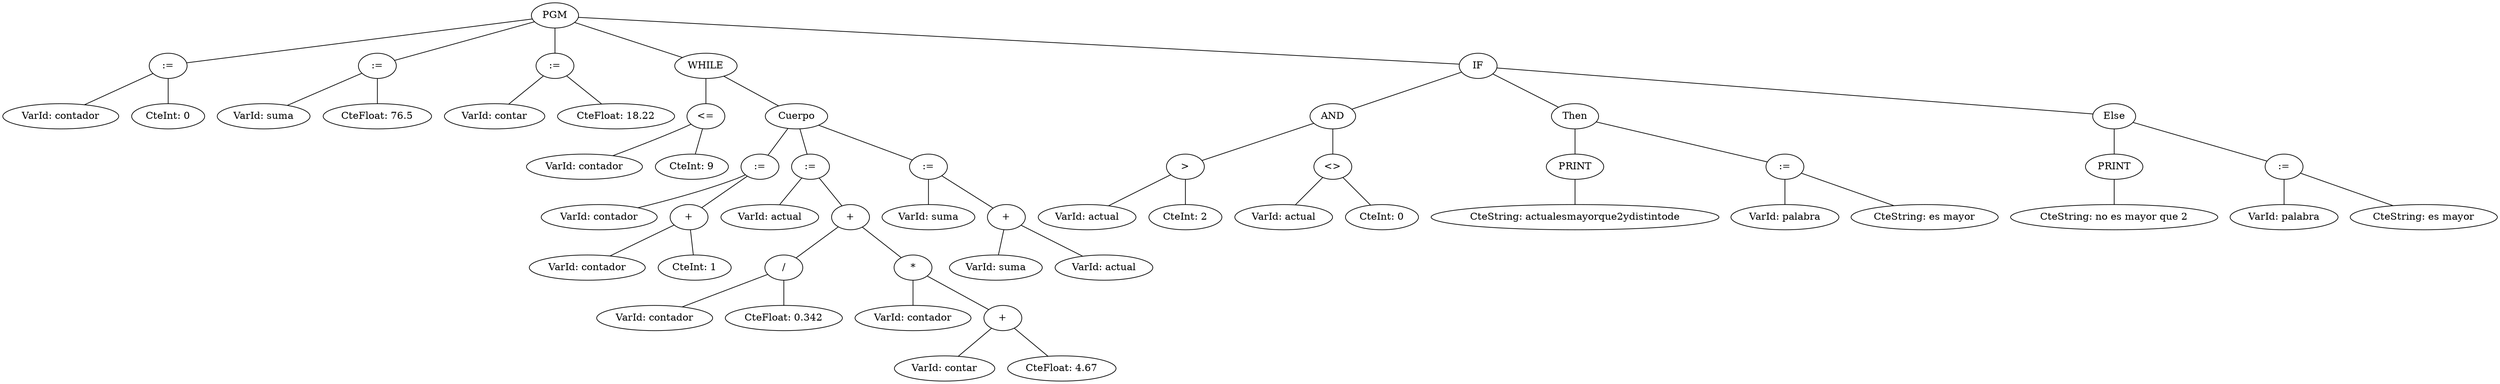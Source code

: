 graph G {nodo_programa [label="PGM"]
nodo_295530567 [label=":="]
nodo_programa -- nodo_295530567
nodo_1721931908 [label="VarId: contador"]
nodo_295530567 -- nodo_1721931908
nodo_1198108795 [label="CteInt: 0"]
nodo_295530567 -- nodo_1198108795
nodo_214126413 [label=":="]
nodo_programa -- nodo_214126413
nodo_396873410 [label="VarId: suma"]
nodo_214126413 -- nodo_396873410
nodo_1706234378 [label="CteFloat: 76.5"]
nodo_214126413 -- nodo_1706234378
nodo_2046562095 [label=":="]
nodo_programa -- nodo_2046562095
nodo_1342443276 [label="VarId: contar"]
nodo_2046562095 -- nodo_1342443276
nodo_769287236 [label="CteFloat: 18.22"]
nodo_2046562095 -- nodo_769287236
nodo_1587487668 [label="WHILE"]
nodo_programa -- nodo_1587487668
nodo_1199823423 [label="<="]
nodo_1587487668 -- nodo_1199823423
nodo_932172204 [label="VarId: contador"]
nodo_1199823423 -- nodo_932172204
nodo_1225358173 [label="CteInt: 9"]
nodo_1199823423 -- nodo_1225358173
nodo_1848402763 [label="Cuerpo"]
nodo_1587487668 -- nodo_1848402763
nodo_933699219 [label=":="]
nodo_1848402763 -- nodo_933699219
nodo_2121055098 [label="VarId: contador"]
nodo_933699219 -- nodo_2121055098
nodo_2084435065 [label="+"]
nodo_933699219 -- nodo_2084435065
nodo_1896277646 [label="VarId: contador"]
nodo_2084435065 -- nodo_1896277646
nodo_2128227771 [label="CteInt: 1"]
nodo_2084435065 -- nodo_2128227771
nodo_1702297201 [label=":="]
nodo_1848402763 -- nodo_1702297201
nodo_1996181658 [label="VarId: actual"]
nodo_1702297201 -- nodo_1996181658
nodo_806353501 [label="+"]
nodo_1702297201 -- nodo_806353501
nodo_521645586 [label="/"]
nodo_806353501 -- nodo_521645586
nodo_1296064247 [label="VarId: contador"]
nodo_521645586 -- nodo_1296064247
nodo_1637070917 [label="CteFloat: 0.342"]
nodo_521645586 -- nodo_1637070917
nodo_780237624 [label="*"]
nodo_806353501 -- nodo_780237624
nodo_205797316 [label="VarId: contador"]
nodo_780237624 -- nodo_205797316
nodo_1128032093 [label="+"]
nodo_780237624 -- nodo_1128032093
nodo_1066516207 [label="VarId: contar"]
nodo_1128032093 -- nodo_1066516207
nodo_443308702 [label="CteFloat: 4.67"]
nodo_1128032093 -- nodo_443308702
nodo_935044096 [label=":="]
nodo_1848402763 -- nodo_935044096
nodo_396180261 [label="VarId: suma"]
nodo_935044096 -- nodo_396180261
nodo_625576447 [label="+"]
nodo_935044096 -- nodo_625576447
nodo_1560911714 [label="VarId: suma"]
nodo_625576447 -- nodo_1560911714
nodo_939047783 [label="VarId: actual"]
nodo_625576447 -- nodo_939047783
nodo_1237514926 [label="IF"]
nodo_programa -- nodo_1237514926
nodo_548246552 [label="AND"]
nodo_1237514926 -- nodo_548246552
nodo_835648992 [label=">"]
nodo_548246552 -- nodo_835648992
nodo_1134517053 [label="VarId: actual"]
nodo_835648992 -- nodo_1134517053
nodo_492228202 [label="CteInt: 2"]
nodo_835648992 -- nodo_492228202
nodo_1368884364 [label="<>"]
nodo_548246552 -- nodo_1368884364
nodo_401625763 [label="VarId: actual"]
nodo_1368884364 -- nodo_401625763
nodo_772777427 [label="CteInt: 0"]
nodo_1368884364 -- nodo_772777427
nodo_83954662 [label="Then"]
nodo_1237514926 -- nodo_83954662
nodo_1751075886 [label="PRINT"]
nodo_83954662 -- nodo_1751075886
nodo_2108649164 [label="CteString: actualesmayorque2ydistintode"]
nodo_1751075886 -- nodo_2108649164
nodo_777874839 [label=":="]
nodo_83954662 -- nodo_777874839
nodo_596512129 [label="VarId: palabra"]
nodo_777874839 -- nodo_596512129
nodo_824318946 [label="CteString: es mayor"]
nodo_777874839 -- nodo_824318946
nodo_930990596 [label="Else"]
nodo_1237514926 -- nodo_930990596
nodo_1921595561 [label="PRINT"]
nodo_930990596 -- nodo_1921595561
nodo_565760380 [label="CteString: no es mayor que 2"]
nodo_1921595561 -- nodo_565760380
nodo_6566818 [label=":="]
nodo_930990596 -- nodo_6566818
nodo_1494279232 [label="VarId: palabra"]
nodo_6566818 -- nodo_1494279232
nodo_1650967483 [label="CteString: es mayor"]
nodo_6566818 -- nodo_1650967483
}
